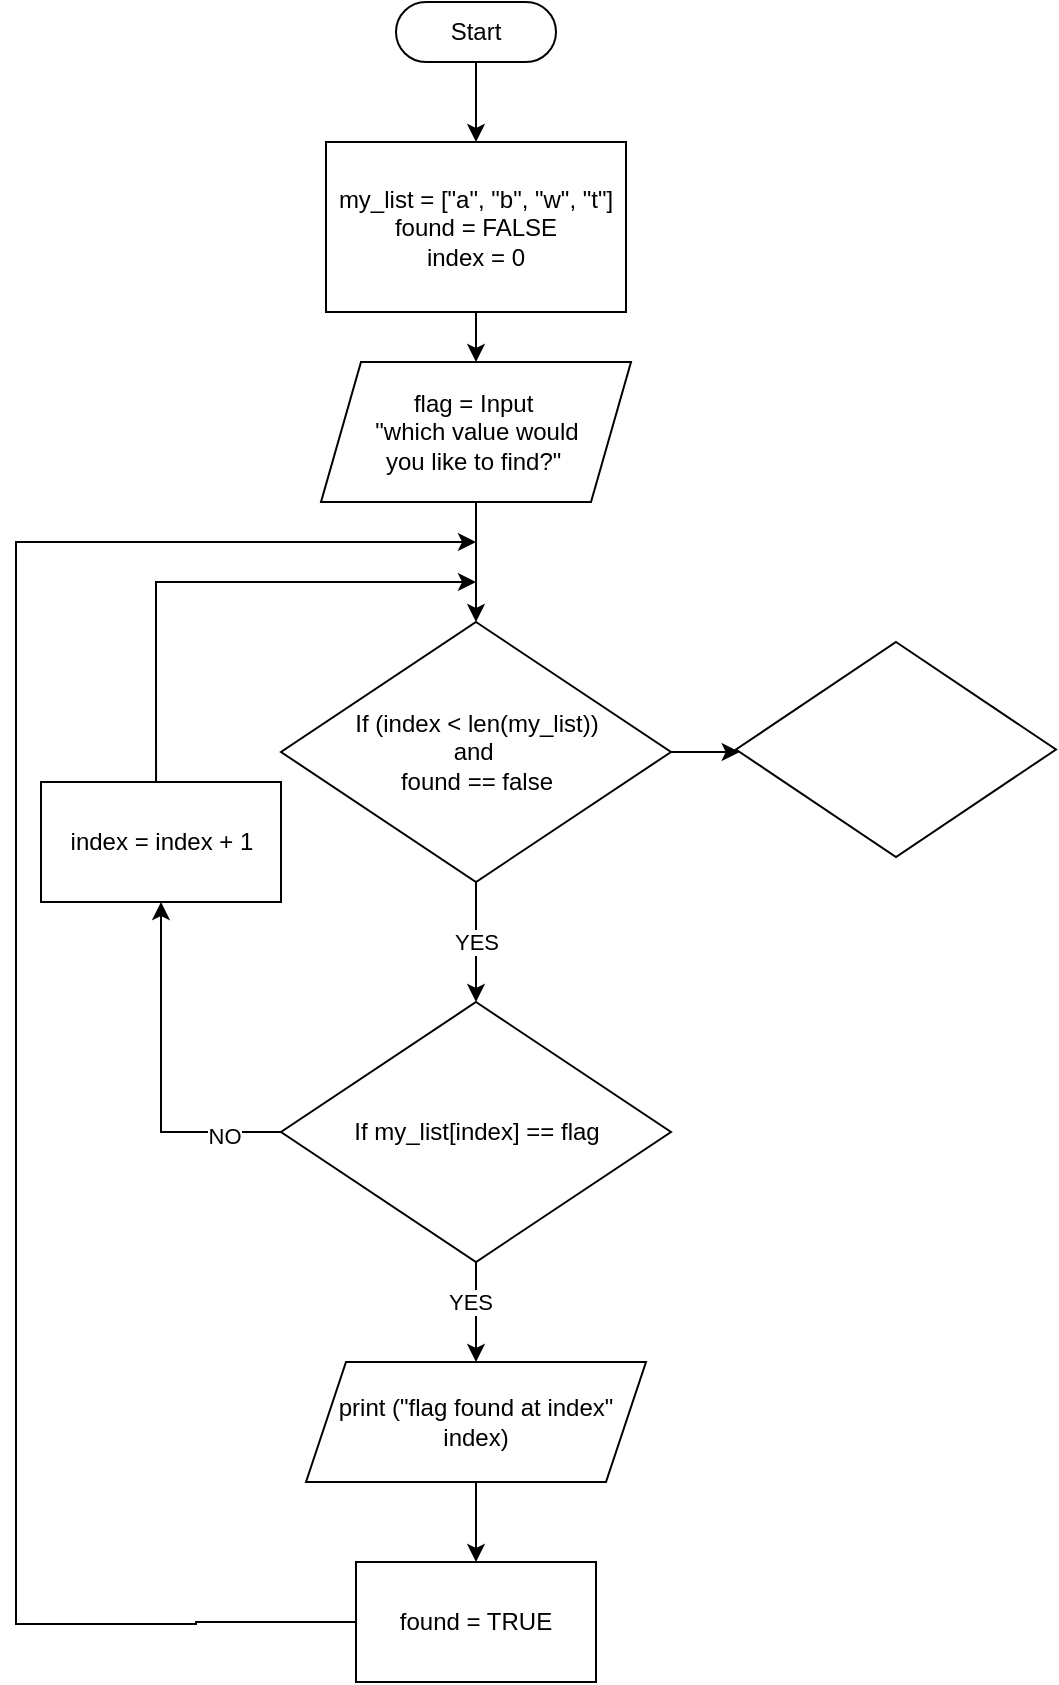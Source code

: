 <mxfile version="24.8.0">
  <diagram name="Page-1" id="Es9m9n_g7NAClhTZE_hR">
    <mxGraphModel dx="867" dy="1094" grid="1" gridSize="10" guides="1" tooltips="1" connect="1" arrows="1" fold="1" page="1" pageScale="1" pageWidth="827" pageHeight="1169" math="0" shadow="0">
      <root>
        <mxCell id="0" />
        <mxCell id="1" parent="0" />
        <mxCell id="G-tHBykxVCCYekR1XqNL-5" value="" style="edgeStyle=orthogonalEdgeStyle;rounded=0;orthogonalLoop=1;jettySize=auto;html=1;" edge="1" parent="1" source="G-tHBykxVCCYekR1XqNL-1" target="G-tHBykxVCCYekR1XqNL-4">
          <mxGeometry relative="1" as="geometry" />
        </mxCell>
        <mxCell id="G-tHBykxVCCYekR1XqNL-1" value="Start" style="html=1;dashed=0;whiteSpace=wrap;shape=mxgraph.dfd.start" vertex="1" parent="1">
          <mxGeometry x="320" y="80" width="80" height="30" as="geometry" />
        </mxCell>
        <mxCell id="G-tHBykxVCCYekR1XqNL-12" value="" style="edgeStyle=orthogonalEdgeStyle;rounded=0;orthogonalLoop=1;jettySize=auto;html=1;" edge="1" parent="1" source="G-tHBykxVCCYekR1XqNL-2" target="G-tHBykxVCCYekR1XqNL-11">
          <mxGeometry relative="1" as="geometry">
            <Array as="points">
              <mxPoint x="360" y="360" />
              <mxPoint x="360" y="360" />
            </Array>
          </mxGeometry>
        </mxCell>
        <mxCell id="G-tHBykxVCCYekR1XqNL-2" value="flag = Input&amp;nbsp;&lt;div&gt;&quot;which value would&lt;/div&gt;&lt;div&gt;you like to find?&quot;&amp;nbsp;&lt;/div&gt;" style="shape=parallelogram;perimeter=parallelogramPerimeter;whiteSpace=wrap;html=1;fixedSize=1;dashed=0;" vertex="1" parent="1">
          <mxGeometry x="282.5" y="260" width="155" height="70" as="geometry" />
        </mxCell>
        <mxCell id="G-tHBykxVCCYekR1XqNL-8" value="" style="edgeStyle=orthogonalEdgeStyle;rounded=0;orthogonalLoop=1;jettySize=auto;html=1;" edge="1" parent="1" source="G-tHBykxVCCYekR1XqNL-4" target="G-tHBykxVCCYekR1XqNL-2">
          <mxGeometry relative="1" as="geometry" />
        </mxCell>
        <mxCell id="G-tHBykxVCCYekR1XqNL-4" value="my_list = [&quot;a&quot;, &quot;b&quot;, &quot;w&quot;, &quot;t&quot;]&lt;div&gt;found = FALSE&lt;/div&gt;&lt;div&gt;index = 0&lt;/div&gt;" style="whiteSpace=wrap;html=1;dashed=0;" vertex="1" parent="1">
          <mxGeometry x="285" y="150" width="150" height="85" as="geometry" />
        </mxCell>
        <mxCell id="G-tHBykxVCCYekR1XqNL-14" value="YES" style="edgeStyle=orthogonalEdgeStyle;rounded=0;orthogonalLoop=1;jettySize=auto;html=1;exitX=0.5;exitY=1;exitDx=0;exitDy=0;" edge="1" parent="1" source="G-tHBykxVCCYekR1XqNL-11" target="G-tHBykxVCCYekR1XqNL-13">
          <mxGeometry relative="1" as="geometry" />
        </mxCell>
        <mxCell id="G-tHBykxVCCYekR1XqNL-37" style="edgeStyle=orthogonalEdgeStyle;rounded=0;orthogonalLoop=1;jettySize=auto;html=1;exitX=1;exitY=0.5;exitDx=0;exitDy=0;" edge="1" parent="1" source="G-tHBykxVCCYekR1XqNL-11" target="G-tHBykxVCCYekR1XqNL-40">
          <mxGeometry relative="1" as="geometry">
            <mxPoint x="500.001" y="455" as="targetPoint" />
            <Array as="points">
              <mxPoint x="479" y="455" />
              <mxPoint x="479" y="455" />
            </Array>
          </mxGeometry>
        </mxCell>
        <mxCell id="G-tHBykxVCCYekR1XqNL-11" value="If (index &amp;lt; len(my_list))&lt;div&gt;and&amp;nbsp;&lt;/div&gt;&lt;div&gt;found == false&lt;/div&gt;" style="rhombus;whiteSpace=wrap;html=1;dashed=0;" vertex="1" parent="1">
          <mxGeometry x="262.5" y="390" width="195" height="130" as="geometry" />
        </mxCell>
        <mxCell id="G-tHBykxVCCYekR1XqNL-18" style="edgeStyle=orthogonalEdgeStyle;rounded=0;orthogonalLoop=1;jettySize=auto;html=1;exitX=0;exitY=0.5;exitDx=0;exitDy=0;" edge="1" parent="1" source="G-tHBykxVCCYekR1XqNL-13" target="G-tHBykxVCCYekR1XqNL-19">
          <mxGeometry relative="1" as="geometry">
            <mxPoint x="120" y="480" as="targetPoint" />
          </mxGeometry>
        </mxCell>
        <mxCell id="G-tHBykxVCCYekR1XqNL-22" value="NO" style="edgeLabel;html=1;align=center;verticalAlign=middle;resizable=0;points=[];" vertex="1" connectable="0" parent="G-tHBykxVCCYekR1XqNL-18">
          <mxGeometry x="-0.66" y="2" relative="1" as="geometry">
            <mxPoint x="1" as="offset" />
          </mxGeometry>
        </mxCell>
        <mxCell id="G-tHBykxVCCYekR1XqNL-24" style="edgeStyle=orthogonalEdgeStyle;rounded=0;orthogonalLoop=1;jettySize=auto;html=1;exitX=0.5;exitY=1;exitDx=0;exitDy=0;" edge="1" parent="1" source="G-tHBykxVCCYekR1XqNL-13" target="G-tHBykxVCCYekR1XqNL-27">
          <mxGeometry relative="1" as="geometry">
            <mxPoint x="360" y="760" as="targetPoint" />
          </mxGeometry>
        </mxCell>
        <mxCell id="G-tHBykxVCCYekR1XqNL-25" value="YES" style="edgeLabel;html=1;align=center;verticalAlign=middle;resizable=0;points=[];" vertex="1" connectable="0" parent="G-tHBykxVCCYekR1XqNL-24">
          <mxGeometry x="-0.229" y="-3" relative="1" as="geometry">
            <mxPoint as="offset" />
          </mxGeometry>
        </mxCell>
        <mxCell id="G-tHBykxVCCYekR1XqNL-13" value="If my_list[index] == flag" style="rhombus;whiteSpace=wrap;html=1;dashed=0;" vertex="1" parent="1">
          <mxGeometry x="262.5" y="580" width="195" height="130" as="geometry" />
        </mxCell>
        <mxCell id="G-tHBykxVCCYekR1XqNL-21" style="edgeStyle=orthogonalEdgeStyle;rounded=0;orthogonalLoop=1;jettySize=auto;html=1;" edge="1" parent="1">
          <mxGeometry relative="1" as="geometry">
            <mxPoint x="200.029" y="490" as="sourcePoint" />
            <mxPoint x="360" y="370" as="targetPoint" />
            <Array as="points">
              <mxPoint x="200" y="370" />
            </Array>
          </mxGeometry>
        </mxCell>
        <mxCell id="G-tHBykxVCCYekR1XqNL-19" value="index = index + 1" style="rounded=0;whiteSpace=wrap;html=1;" vertex="1" parent="1">
          <mxGeometry x="142.5" y="470" width="120" height="60" as="geometry" />
        </mxCell>
        <mxCell id="G-tHBykxVCCYekR1XqNL-31" value="" style="edgeStyle=orthogonalEdgeStyle;rounded=0;orthogonalLoop=1;jettySize=auto;html=1;" edge="1" parent="1" source="G-tHBykxVCCYekR1XqNL-27" target="G-tHBykxVCCYekR1XqNL-30">
          <mxGeometry relative="1" as="geometry" />
        </mxCell>
        <mxCell id="G-tHBykxVCCYekR1XqNL-27" value="print&amp;nbsp;&lt;span style=&quot;background-color: initial;&quot;&gt;(&quot;flag found at index&quot; index)&lt;/span&gt;" style="shape=parallelogram;perimeter=parallelogramPerimeter;whiteSpace=wrap;html=1;fixedSize=1;" vertex="1" parent="1">
          <mxGeometry x="275" y="760" width="170" height="60" as="geometry" />
        </mxCell>
        <mxCell id="G-tHBykxVCCYekR1XqNL-33" style="edgeStyle=orthogonalEdgeStyle;rounded=0;orthogonalLoop=1;jettySize=auto;html=1;" edge="1" parent="1" source="G-tHBykxVCCYekR1XqNL-30">
          <mxGeometry relative="1" as="geometry">
            <mxPoint x="360" y="350" as="targetPoint" />
            <Array as="points">
              <mxPoint x="220" y="890" />
              <mxPoint x="130" y="891" />
              <mxPoint x="130" y="350" />
            </Array>
          </mxGeometry>
        </mxCell>
        <mxCell id="G-tHBykxVCCYekR1XqNL-30" value="found = TRUE" style="whiteSpace=wrap;html=1;" vertex="1" parent="1">
          <mxGeometry x="300" y="860" width="120" height="60" as="geometry" />
        </mxCell>
        <mxCell id="G-tHBykxVCCYekR1XqNL-40" value="" style="rhombus;whiteSpace=wrap;html=1;" vertex="1" parent="1">
          <mxGeometry x="490" y="400" width="160" height="107.5" as="geometry" />
        </mxCell>
      </root>
    </mxGraphModel>
  </diagram>
</mxfile>
